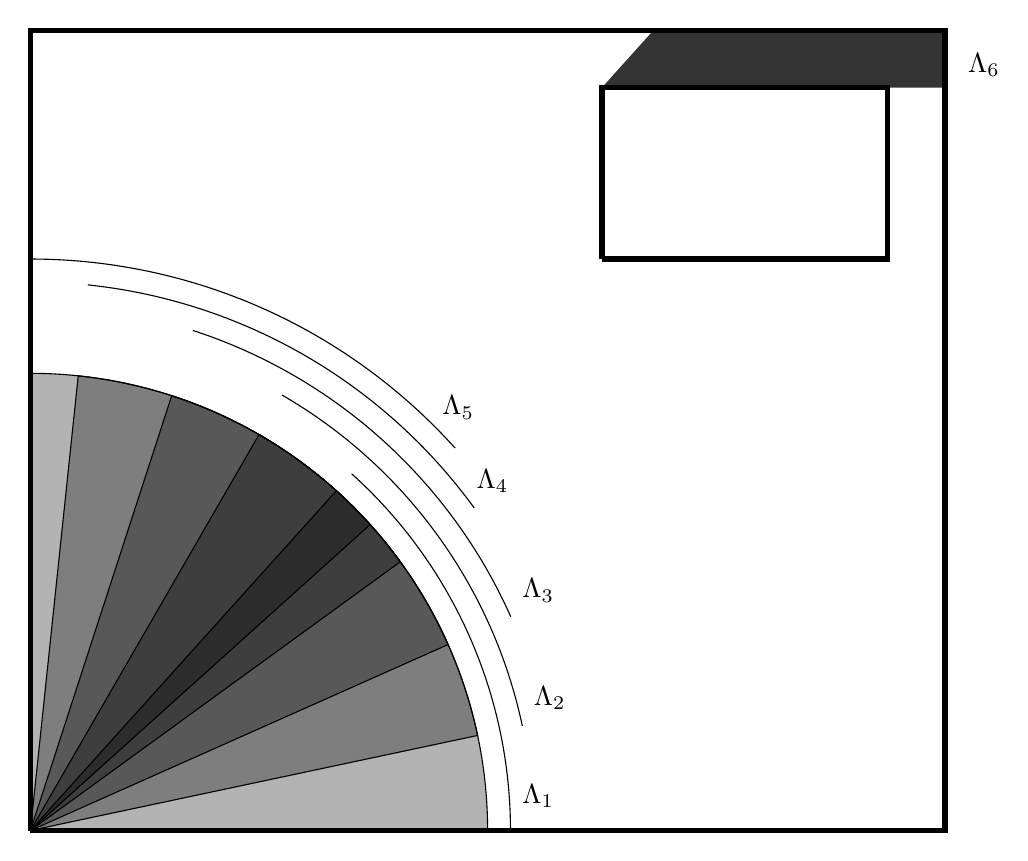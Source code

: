 % This file was created by matlab2tikz v0.4.0.
% Copyright (c) 2008--2013, Nico Schlömer <nico.schloemer@gmail.com>
% All rights reserved.
% 
% The latest updates can be retrieved from
%   http://www.mathworks.com/matlabcentral/fileexchange/22022-matlab2tikz
% where you can also make suggestions and rate matlab2tikz.
% 
% 
% 
\begin{tikzpicture}

\begin{axis}[%
width=5.086in,
height=5.459in,
scale only axis,
xmin=-300,
xmax=8600,
ymin=-1276.242,
ymax=8276.242,
hide axis,
axis x line*=bottom,
axis y line*=left
]
\addplot [
color=black,
solid,
line width=2.0pt,
forget plot
]
table[row sep=crcr]{
0 0\\
8000 0\\
8000 7000\\
0 7000\\
0 0\\
};
\addplot [
color=black,
solid,
line width=2.0pt,
forget plot
]
table[row sep=crcr]{
5000 5000\\
5000 6500\\
7500 6500\\
7500 5000\\
5000 5000\\
};
\addplot [
color=black,
solid,
forget plot
]
table[row sep=crcr]{
0 0\\
4000 0\\
3999.913 26.386\\
3999.652 52.771\\
3999.217 79.153\\
3998.608 105.532\\
3997.824 131.906\\
3996.867 158.275\\
3995.736 184.637\\
3994.431 210.991\\
3992.953 237.335\\
3991.3 263.669\\
3989.474 289.992\\
3987.474 316.302\\
3985.301 342.599\\
3982.955 368.88\\
3980.435 395.146\\
3977.741 421.394\\
3974.875 447.624\\
3971.836 473.834\\
3968.624 500.024\\
3965.239 526.192\\
3961.682 552.337\\
3957.952 578.458\\
3954.05 604.554\\
3949.976 630.624\\
3945.731 656.666\\
3941.313 682.68\\
3936.724 708.664\\
3931.964 734.617\\
3927.032 760.538\\
3921.93 786.426\\
3916.657 812.28\\
3911.214 838.098\\
3905.6 863.88\\
3899.816 889.624\\
3893.863 915.33\\
3887.741 940.996\\
3881.449 966.621\\
3874.988 992.204\\
3868.359 1017.743\\
3861.561 1043.239\\
3854.595 1068.689\\
3847.462 1094.092\\
3840.161 1119.448\\
3832.693 1144.755\\
3825.058 1170.012\\
3817.257 1195.219\\
3809.29 1220.373\\
3801.157 1245.475\\
3792.858 1270.522\\
3784.395 1295.514\\
3775.767 1320.449\\
3766.974 1345.327\\
3758.018 1370.147\\
3748.898 1394.906\\
3739.615 1419.606\\
3730.169 1444.243\\
3720.561 1468.818\\
3710.791 1493.328\\
3700.86 1517.774\\
3690.767 1542.153\\
3680.514 1566.466\\
3670.101 1590.71\\
3659.528 1614.885\\
3648.796 1638.99\\
3637.905 1663.024\\
3626.856 1686.985\\
3615.649 1710.873\\
3604.284 1734.686\\
3592.763 1758.424\\
3581.085 1782.085\\
3569.252 1805.669\\
3557.263 1829.174\\
3545.12 1852.6\\
3532.822 1875.945\\
3520.371 1899.208\\
3507.766 1922.389\\
3495.009 1945.486\\
3482.099 1968.498\\
3469.038 1991.425\\
3455.827 2014.265\\
3442.464 2037.017\\
3428.952 2059.681\\
3415.291 2082.255\\
3401.481 2104.739\\
3387.523 2127.131\\
3373.418 2149.43\\
3359.166 2171.636\\
3344.768 2193.748\\
3330.224 2215.763\\
3315.535 2237.683\\
3300.702 2259.505\\
3285.726 2281.229\\
3270.606 2302.854\\
3255.344 2324.378\\
3239.941 2345.801\\
3224.396 2367.122\\
3208.712 2388.34\\
3192.887 2409.455\\
3176.924 2430.464\\
3160.822 2451.368\\
3144.583 2472.165\\
3128.207 2492.854\\
3111.695 2513.435\\
3095.047 2533.906\\
3078.265 2554.268\\
3061.349 2574.518\\
3044.3 2594.656\\
3027.118 2614.681\\
3009.804 2634.592\\
2992.36 2654.389\\
2974.785 2674.07\\
2957.081 2693.635\\
2939.248 2713.083\\
2921.288 2732.413\\
2903.2 2751.623\\
2884.986 2770.714\\
2866.646 2789.685\\
2848.181 2808.534\\
2829.593 2827.261\\
2810.881 2845.865\\
2792.048 2864.345\\
2773.092 2882.7\\
2754.016 2900.93\\
2734.821 2919.034\\
2715.506 2937.01\\
2696.073 2954.859\\
2676.522 2972.579\\
0 0\\
};

\addplot [fill=black,opacity=3.0e-01,draw=none,forget plot] table[row sep=crcr]{
0 0\\
4000 0\\
3999.913 26.386\\
3999.652 52.771\\
3999.217 79.153\\
3998.608 105.532\\
3997.824 131.906\\
3996.867 158.275\\
3995.736 184.637\\
3994.431 210.991\\
3992.953 237.335\\
3991.3 263.669\\
3989.474 289.992\\
3987.474 316.302\\
3985.301 342.599\\
3982.955 368.88\\
3980.435 395.146\\
3977.741 421.394\\
3974.875 447.624\\
3971.836 473.834\\
3968.624 500.024\\
3965.239 526.192\\
3961.682 552.337\\
3957.952 578.458\\
3954.05 604.554\\
3949.976 630.624\\
3945.731 656.666\\
3941.313 682.68\\
3936.724 708.664\\
3931.964 734.617\\
3927.032 760.538\\
3921.93 786.426\\
3916.657 812.28\\
3911.214 838.098\\
3905.6 863.88\\
3899.816 889.624\\
3893.863 915.33\\
3887.741 940.996\\
3881.449 966.621\\
3874.988 992.204\\
3868.359 1017.743\\
3861.561 1043.239\\
3854.595 1068.689\\
3847.462 1094.092\\
3840.161 1119.448\\
3832.693 1144.755\\
3825.058 1170.012\\
3817.257 1195.219\\
3809.29 1220.373\\
3801.157 1245.475\\
3792.858 1270.522\\
3784.395 1295.514\\
3775.767 1320.449\\
3766.974 1345.327\\
3758.018 1370.147\\
3748.898 1394.906\\
3739.615 1419.606\\
3730.169 1444.243\\
3720.561 1468.818\\
3710.791 1493.328\\
3700.86 1517.774\\
3690.767 1542.153\\
3680.514 1566.466\\
3670.101 1590.71\\
3659.528 1614.885\\
3648.796 1638.99\\
3637.905 1663.024\\
3626.856 1686.985\\
3615.649 1710.873\\
3604.284 1734.686\\
3592.763 1758.424\\
3581.085 1782.085\\
3569.252 1805.669\\
3557.263 1829.174\\
3545.12 1852.6\\
3532.822 1875.945\\
3520.371 1899.208\\
3507.766 1922.389\\
3495.009 1945.486\\
3482.099 1968.498\\
3469.038 1991.425\\
3455.827 2014.265\\
3442.464 2037.017\\
3428.952 2059.681\\
3415.291 2082.255\\
3401.481 2104.739\\
3387.523 2127.131\\
3373.418 2149.43\\
3359.166 2171.636\\
3344.768 2193.748\\
3330.224 2215.763\\
3315.535 2237.683\\
3300.702 2259.505\\
3285.726 2281.229\\
3270.606 2302.854\\
3255.344 2324.378\\
3239.941 2345.801\\
3224.396 2367.122\\
3208.712 2388.34\\
3192.887 2409.455\\
3176.924 2430.464\\
3160.822 2451.368\\
3144.583 2472.165\\
3128.207 2492.854\\
3111.695 2513.435\\
3095.047 2533.906\\
3078.265 2554.268\\
3061.349 2574.518\\
3044.3 2594.656\\
3027.118 2614.681\\
3009.804 2634.592\\
2992.36 2654.389\\
2974.785 2674.07\\
2957.081 2693.635\\
2939.248 2713.083\\
2921.288 2732.413\\
2903.2 2751.623\\
2884.986 2770.714\\
2866.646 2789.685\\
2848.181 2808.534\\
2829.593 2827.261\\
2810.881 2845.865\\
2792.048 2864.345\\
2773.092 2882.7\\
2754.016 2900.93\\
2734.821 2919.034\\
2715.506 2937.01\\
2696.073 2954.859\\
2676.522 2972.579\\
0 0\\
};
\addplot [
color=black,
solid,
forget plot
]
table[row sep=crcr]{
4200 0\\
4199.909 27.705\\
4199.634 55.409\\
4199.178 83.111\\
4198.538 110.809\\
4197.716 138.502\\
4196.711 166.189\\
4195.523 193.869\\
4194.153 221.54\\
4192.6 249.202\\
4190.865 276.853\\
4188.948 304.492\\
4186.848 332.118\\
4184.566 359.729\\
4182.102 387.324\\
4179.456 414.903\\
4176.629 442.464\\
4173.619 470.005\\
4170.428 497.526\\
4167.055 525.025\\
4163.501 552.502\\
4159.766 579.954\\
4155.85 607.381\\
4151.753 634.782\\
4147.475 662.155\\
4143.017 689.499\\
4138.379 716.814\\
4133.56 744.097\\
4128.562 771.347\\
4123.384 798.565\\
4118.026 825.747\\
4112.49 852.894\\
4106.774 880.003\\
4100.88 907.074\\
4094.807 934.106\\
4088.556 961.097\\
4082.128 988.046\\
4075.521 1014.952\\
4068.737 1041.814\\
4061.777 1068.63\\
4054.639 1095.401\\
4047.325 1122.123\\
4039.835 1148.797\\
4032.169 1175.42\\
4024.328 1201.993\\
4016.311 1228.513\\
4008.12 1254.98\\
3999.754 1281.392\\
3991.215 1307.748\\
3982.501 1334.048\\
3973.615 1360.289\\
3964.555 1386.472\\
3955.323 1412.593\\
3945.919 1438.654\\
3936.343 1464.652\\
3926.596 1490.586\\
3916.678 1516.455\\
3906.589 1542.258\\
3896.331 1567.995\\
3885.903 1593.662\\
3875.306 1619.261\\
3864.54 1644.789\\
3853.606 1670.246\\
3842.504 1695.63\\
3831.236 1720.94\\
3819.8 1746.175\\
3808.198 1771.334\\
3796.431 1796.416\\
3784.498 1821.42\\
3772.401 1846.345\\
3760.14 1871.189\\
3747.715 1895.952\\
3735.127 1920.633\\
3722.376 1945.23\\
3709.463 1969.742\\
3696.389 1994.168\\
3683.154 2018.508\\
3669.759 2042.76\\
3656.204 2066.923\\
3642.49 2090.996\\
3628.618 2114.978\\
3614.588 2138.868\\
3600.4 2162.665\\
3586.056 2186.368\\
3571.555 2209.976\\
3556.9 2233.487\\
3542.089 2256.902\\
3527.124 2280.218\\
3512.006 2303.435\\
3496.735 2326.552\\
3481.312 2349.567\\
3465.738 2372.48\\
3450.012 2395.29\\
3434.137 2417.996\\
3418.112 2440.597\\
3401.938 2463.091\\
3385.616 2485.478\\
3369.147 2507.757\\
3352.532 2529.927\\
3335.77 2551.987\\
3318.863 2573.936\\
3301.812 2595.773\\
3284.617 2617.497\\
3267.28 2639.107\\
3249.8 2660.602\\
3232.179 2681.981\\
3214.417 2703.244\\
3196.515 2724.389\\
3178.474 2745.415\\
3160.295 2766.322\\
3141.978 2787.109\\
3123.525 2807.774\\
3104.935 2828.317\\
3086.211 2848.737\\
3067.352 2869.033\\
3048.36 2889.205\\
3029.235 2909.25\\
3009.978 2929.169\\
2990.59 2948.961\\
2971.073 2968.624\\
2951.426 2988.158\\
2931.65 3007.562\\
2911.747 3026.835\\
2891.717 3045.976\\
2871.562 3064.985\\
2851.281 3083.861\\
2830.876 3102.602\\
2810.349 3121.208\\
};
\addplot [
color=black,
solid,
forget plot
]
table[row sep=crcr]{
0 0\\
3912.59 831.647\\
3907.019 857.438\\
3901.278 883.192\\
3895.367 908.907\\
3889.287 934.583\\
3883.038 960.218\\
3876.619 985.812\\
3870.032 1011.362\\
3863.276 1036.869\\
3856.352 1062.33\\
3849.261 1087.746\\
3842.002 1113.114\\
3834.576 1138.433\\
3826.983 1163.703\\
3819.223 1188.922\\
3811.297 1214.09\\
3803.206 1239.204\\
3794.948 1264.265\\
3786.526 1289.271\\
3777.939 1314.221\\
3769.188 1339.113\\
3760.272 1363.947\\
3751.193 1388.722\\
3741.951 1413.437\\
3732.546 1438.089\\
3722.978 1462.68\\
3713.249 1487.207\\
3703.358 1511.669\\
3693.305 1536.065\\
3683.092 1560.394\\
3672.719 1584.656\\
3662.186 1608.848\\
3651.494 1632.971\\
3640.643 1657.022\\
3629.633 1681.001\\
3618.465 1704.908\\
3607.14 1728.74\\
3595.658 1752.496\\
3584.019 1776.177\\
3572.225 1799.78\\
3560.275 1823.305\\
3548.17 1846.751\\
3535.911 1870.116\\
3523.498 1893.4\\
3510.931 1916.601\\
3498.212 1939.719\\
3485.341 1962.753\\
3472.318 1985.701\\
3459.144 2008.563\\
3445.819 2031.337\\
3432.344 2054.024\\
3418.72 2076.62\\
3404.948 2099.126\\
3391.027 2121.541\\
3376.958 2143.864\\
3362.743 2166.093\\
3348.381 2188.229\\
3333.874 2210.268\\
3319.221 2232.212\\
3304.424 2254.059\\
3289.483 2275.807\\
3274.4 2297.457\\
3259.173 2319.006\\
3243.805 2340.455\\
3228.296 2361.802\\
3212.646 2383.046\\
3196.856 2404.186\\
3180.928 2425.222\\
3164.861 2446.152\\
3148.656 2466.975\\
3132.314 2487.692\\
3115.836 2508.3\\
3099.222 2528.799\\
3082.473 2549.188\\
3065.591 2569.466\\
3048.575 2589.632\\
3031.426 2609.685\\
3014.145 2629.625\\
2996.733 2649.451\\
2979.191 2669.161\\
2961.519 2688.755\\
2943.719 2708.232\\
2925.79 2727.591\\
2907.734 2746.832\\
2889.551 2765.953\\
2871.242 2784.954\\
2852.809 2803.833\\
2834.252 2822.591\\
2815.571 2841.225\\
2796.768 2859.736\\
2777.843 2878.123\\
2758.797 2896.384\\
2739.631 2914.519\\
2720.346 2932.528\\
2700.942 2950.409\\
2681.421 2968.161\\
2661.783 2985.785\\
2642.03 3003.278\\
2622.161 3020.641\\
2602.179 3037.872\\
2582.083 3054.971\\
2561.874 3071.937\\
2541.555 3088.77\\
2521.124 3105.468\\
2500.584 3122.031\\
2479.936 3138.458\\
2459.179 3154.749\\
2438.315 3170.902\\
2417.345 3186.917\\
2396.27 3202.794\\
2375.091 3218.531\\
2353.809 3234.128\\
2332.424 3249.585\\
2310.937 3264.9\\
2289.35 3280.073\\
2267.663 3295.103\\
2245.878 3309.99\\
2223.995 3324.733\\
2202.015 3339.331\\
2179.939 3353.784\\
2157.768 3368.091\\
2135.504 3382.251\\
2113.147 3396.264\\
2090.697 3410.13\\
2068.157 3423.847\\
2045.527 3437.415\\
2022.807 3450.833\\
2000 3464.102\\
0 0\\
};

\addplot [fill=black,opacity=3.0e-01,draw=none,forget plot] table[row sep=crcr]{
0 0\\
3912.59 831.647\\
3907.019 857.438\\
3901.278 883.192\\
3895.367 908.907\\
3889.287 934.583\\
3883.038 960.218\\
3876.619 985.812\\
3870.032 1011.362\\
3863.276 1036.869\\
3856.352 1062.33\\
3849.261 1087.746\\
3842.002 1113.114\\
3834.576 1138.433\\
3826.983 1163.703\\
3819.223 1188.922\\
3811.297 1214.09\\
3803.206 1239.204\\
3794.948 1264.265\\
3786.526 1289.271\\
3777.939 1314.221\\
3769.188 1339.113\\
3760.272 1363.947\\
3751.193 1388.722\\
3741.951 1413.437\\
3732.546 1438.089\\
3722.978 1462.68\\
3713.249 1487.207\\
3703.358 1511.669\\
3693.305 1536.065\\
3683.092 1560.394\\
3672.719 1584.656\\
3662.186 1608.848\\
3651.494 1632.971\\
3640.643 1657.022\\
3629.633 1681.001\\
3618.465 1704.908\\
3607.14 1728.74\\
3595.658 1752.496\\
3584.019 1776.177\\
3572.225 1799.78\\
3560.275 1823.305\\
3548.17 1846.751\\
3535.911 1870.116\\
3523.498 1893.4\\
3510.931 1916.601\\
3498.212 1939.719\\
3485.341 1962.753\\
3472.318 1985.701\\
3459.144 2008.563\\
3445.819 2031.337\\
3432.344 2054.024\\
3418.72 2076.62\\
3404.948 2099.126\\
3391.027 2121.541\\
3376.958 2143.864\\
3362.743 2166.093\\
3348.381 2188.229\\
3333.874 2210.268\\
3319.221 2232.212\\
3304.424 2254.059\\
3289.483 2275.807\\
3274.4 2297.457\\
3259.173 2319.006\\
3243.805 2340.455\\
3228.296 2361.802\\
3212.646 2383.046\\
3196.856 2404.186\\
3180.928 2425.222\\
3164.861 2446.152\\
3148.656 2466.975\\
3132.314 2487.692\\
3115.836 2508.3\\
3099.222 2528.799\\
3082.473 2549.188\\
3065.591 2569.466\\
3048.575 2589.632\\
3031.426 2609.685\\
3014.145 2629.625\\
2996.733 2649.451\\
2979.191 2669.161\\
2961.519 2688.755\\
2943.719 2708.232\\
2925.79 2727.591\\
2907.734 2746.832\\
2889.551 2765.953\\
2871.242 2784.954\\
2852.809 2803.833\\
2834.252 2822.591\\
2815.571 2841.225\\
2796.768 2859.736\\
2777.843 2878.123\\
2758.797 2896.384\\
2739.631 2914.519\\
2720.346 2932.528\\
2700.942 2950.409\\
2681.421 2968.161\\
2661.783 2985.785\\
2642.03 3003.278\\
2622.161 3020.641\\
2602.179 3037.872\\
2582.083 3054.971\\
2561.874 3071.937\\
2541.555 3088.77\\
2521.124 3105.468\\
2500.584 3122.031\\
2479.936 3138.458\\
2459.179 3154.749\\
2438.315 3170.902\\
2417.345 3186.917\\
2396.27 3202.794\\
2375.091 3218.531\\
2353.809 3234.128\\
2332.424 3249.585\\
2310.937 3264.9\\
2289.35 3280.073\\
2267.663 3295.103\\
2245.878 3309.99\\
2223.995 3324.733\\
2202.015 3339.331\\
2179.939 3353.784\\
2157.768 3368.091\\
2135.504 3382.251\\
2113.147 3396.264\\
2090.697 3410.13\\
2068.157 3423.847\\
2045.527 3437.415\\
2022.807 3450.833\\
2000 3464.102\\
0 0\\
};
\addplot [
color=black,
solid,
forget plot
]
table[row sep=crcr]{
4303.849 914.811\\
4297.721 943.182\\
4291.406 971.511\\
4284.904 999.798\\
4278.216 1028.042\\
4271.341 1056.24\\
4264.281 1084.393\\
4257.035 1112.499\\
4249.604 1140.556\\
4241.988 1168.564\\
4234.187 1196.52\\
4226.202 1224.425\\
4218.033 1252.276\\
4209.681 1280.073\\
4201.145 1307.814\\
4192.427 1335.499\\
4183.526 1363.125\\
4174.443 1390.692\\
4165.179 1418.198\\
4155.733 1445.643\\
4146.107 1473.024\\
4136.3 1500.342\\
4126.313 1527.594\\
4116.146 1554.78\\
4105.8 1581.898\\
4095.276 1608.948\\
4084.574 1635.927\\
4073.693 1662.835\\
4062.636 1689.671\\
4051.402 1716.434\\
4039.991 1743.121\\
4028.405 1769.733\\
4016.643 1796.268\\
4004.707 1822.724\\
3992.596 1849.102\\
3980.312 1875.398\\
3967.854 1901.614\\
3955.224 1927.746\\
3942.421 1953.795\\
3929.448 1979.758\\
3916.303 2005.636\\
3902.987 2031.426\\
3889.502 2057.127\\
3875.848 2082.74\\
3862.025 2108.261\\
3848.034 2133.691\\
3833.875 2159.028\\
3819.55 2184.271\\
3805.058 2209.419\\
3790.401 2234.471\\
3775.579 2259.426\\
3760.592 2284.282\\
3745.442 2309.039\\
3730.129 2333.696\\
3714.654 2358.251\\
3699.017 2382.703\\
3683.219 2407.051\\
3667.261 2431.295\\
3651.143 2455.433\\
3634.867 2479.465\\
3618.432 2503.388\\
3601.84 2527.202\\
3585.091 2550.907\\
3568.186 2574.5\\
3551.125 2597.982\\
3533.911 2621.35\\
3516.542 2644.604\\
3499.02 2667.744\\
3481.347 2690.767\\
3463.521 2713.673\\
3445.545 2736.461\\
3427.419 2759.13\\
3409.144 2781.679\\
3390.721 2804.106\\
3372.15 2826.412\\
3353.432 2848.595\\
3334.568 2870.654\\
3315.56 2892.588\\
3296.407 2914.396\\
3277.11 2936.077\\
3257.671 2957.631\\
3238.09 2979.055\\
3218.369 3000.351\\
3198.507 3021.515\\
3178.506 3042.548\\
3158.367 3063.449\\
3138.09 3084.216\\
3117.677 3104.85\\
3097.128 3125.348\\
3076.444 3145.71\\
3055.627 3165.935\\
3034.676 3186.023\\
3013.594 3205.971\\
2992.38 3225.781\\
2971.036 3245.45\\
2949.563 3264.977\\
2927.962 3284.363\\
2906.233 3303.606\\
2884.377 3322.705\\
2862.396 3341.659\\
2840.291 3360.468\\
2818.062 3379.131\\
2795.71 3397.647\\
2773.237 3416.015\\
2750.643 3434.234\\
2727.929 3452.304\\
2705.097 3470.223\\
2682.147 3487.992\\
2659.08 3505.609\\
2635.898 3523.073\\
2612.6 3540.384\\
2589.189 3557.541\\
2565.666 3574.543\\
2542.031 3591.39\\
2518.285 3608.08\\
2494.429 3624.613\\
2470.466 3640.989\\
2446.394 3657.206\\
2422.216 3673.264\\
2397.933 3689.162\\
2373.545 3704.9\\
2349.054 3720.476\\
2324.461 3735.891\\
2299.767 3751.143\\
2274.973 3766.231\\
2250.079 3781.156\\
2225.088 3795.917\\
2200 3810.512\\
};
\addplot [
color=black,
solid,
forget plot
]
table[row sep=crcr]{
0 0\\
3654.182 1626.947\\
3643.37 1651.016\\
3632.4 1675.013\\
3621.272 1698.938\\
3609.986 1722.789\\
3598.543 1746.564\\
3586.944 1770.264\\
3575.188 1793.887\\
3563.277 1817.431\\
3551.211 1840.897\\
3538.99 1864.282\\
3526.616 1887.586\\
3514.087 1910.809\\
3501.406 1933.948\\
3488.573 1957.002\\
3475.588 1979.972\\
3462.451 2002.856\\
3449.164 2025.652\\
3435.727 2048.36\\
3422.14 2070.979\\
3408.405 2093.508\\
3394.521 2115.946\\
3380.489 2138.292\\
3366.31 2160.545\\
3351.985 2182.704\\
3337.514 2204.767\\
3322.898 2226.735\\
3308.137 2248.606\\
3293.232 2270.379\\
3278.184 2292.054\\
3262.993 2313.628\\
3247.66 2335.102\\
3232.186 2356.475\\
3216.572 2377.744\\
3200.817 2398.911\\
3184.923 2419.972\\
3168.89 2440.929\\
3152.72 2461.779\\
3136.412 2482.523\\
3119.968 2503.158\\
3103.388 2523.684\\
3086.673 2544.101\\
3069.824 2564.407\\
3052.841 2584.601\\
3035.725 2604.683\\
3018.478 2624.651\\
3001.099 2644.505\\
2983.589 2664.244\\
2965.949 2683.867\\
2948.181 2703.374\\
2930.284 2722.763\\
2912.259 2742.033\\
2894.108 2761.184\\
2875.831 2780.215\\
2857.429 2799.125\\
2838.903 2817.913\\
2820.253 2836.578\\
2801.48 2855.12\\
2782.585 2873.538\\
2763.569 2891.831\\
2744.433 2909.997\\
2725.178 2928.038\\
2705.804 2945.951\\
2686.312 2963.735\\
2666.704 2981.391\\
2646.979 2998.917\\
2627.139 3016.312\\
2607.185 3033.577\\
2587.117 3050.709\\
2566.937 3067.708\\
2546.645 3084.574\\
2526.242 3101.306\\
2505.73 3117.903\\
2485.108 3134.364\\
2464.378 3150.689\\
2443.541 3166.876\\
2422.598 3182.926\\
2401.549 3198.838\\
2380.396 3214.61\\
2359.139 3230.242\\
2337.779 3245.734\\
2316.318 3261.084\\
2294.756 3276.293\\
2273.094 3291.359\\
2251.333 3306.282\\
2229.475 3321.061\\
2207.519 3335.695\\
2185.467 3350.184\\
2163.32 3364.528\\
2141.079 3378.725\\
2118.745 3392.775\\
2096.318 3406.677\\
2073.801 3420.431\\
2051.193 3434.037\\
2028.495 3447.493\\
2005.71 3460.799\\
1982.837 3473.954\\
1959.878 3486.958\\
1936.834 3499.811\\
1913.706 3512.511\\
1890.494 3525.058\\
1867.2 3537.452\\
1843.824 3549.692\\
1820.369 3561.777\\
1796.834 3573.708\\
1773.221 3585.483\\
1749.531 3597.102\\
1725.765 3608.564\\
1701.923 3619.87\\
1678.008 3631.018\\
1654.02 3642.008\\
1629.959 3652.839\\
1605.828 3663.512\\
1581.627 3674.025\\
1557.357 3684.378\\
1533.019 3694.571\\
1508.614 3704.603\\
1484.144 3714.474\\
1459.609 3724.183\\
1435.011 3733.73\\
1410.351 3743.115\\
1385.629 3752.337\\
1360.846 3761.396\\
1336.005 3770.291\\
1311.105 3779.022\\
1286.148 3787.588\\
1261.136 3795.99\\
1236.068 3804.226\\
0 0\\
};

\addplot [fill=black,opacity=3.0e-01,draw=none,forget plot] table[row sep=crcr]{
0 0\\
3654.182 1626.947\\
3643.37 1651.016\\
3632.4 1675.013\\
3621.272 1698.938\\
3609.986 1722.789\\
3598.543 1746.564\\
3586.944 1770.264\\
3575.188 1793.887\\
3563.277 1817.431\\
3551.211 1840.897\\
3538.99 1864.282\\
3526.616 1887.586\\
3514.087 1910.809\\
3501.406 1933.948\\
3488.573 1957.002\\
3475.588 1979.972\\
3462.451 2002.856\\
3449.164 2025.652\\
3435.727 2048.36\\
3422.14 2070.979\\
3408.405 2093.508\\
3394.521 2115.946\\
3380.489 2138.292\\
3366.31 2160.545\\
3351.985 2182.704\\
3337.514 2204.767\\
3322.898 2226.735\\
3308.137 2248.606\\
3293.232 2270.379\\
3278.184 2292.054\\
3262.993 2313.628\\
3247.66 2335.102\\
3232.186 2356.475\\
3216.572 2377.744\\
3200.817 2398.911\\
3184.923 2419.972\\
3168.89 2440.929\\
3152.72 2461.779\\
3136.412 2482.523\\
3119.968 2503.158\\
3103.388 2523.684\\
3086.673 2544.101\\
3069.824 2564.407\\
3052.841 2584.601\\
3035.725 2604.683\\
3018.478 2624.651\\
3001.099 2644.505\\
2983.589 2664.244\\
2965.949 2683.867\\
2948.181 2703.374\\
2930.284 2722.763\\
2912.259 2742.033\\
2894.108 2761.184\\
2875.831 2780.215\\
2857.429 2799.125\\
2838.903 2817.913\\
2820.253 2836.578\\
2801.48 2855.12\\
2782.585 2873.538\\
2763.569 2891.831\\
2744.433 2909.997\\
2725.178 2928.038\\
2705.804 2945.951\\
2686.312 2963.735\\
2666.704 2981.391\\
2646.979 2998.917\\
2627.139 3016.312\\
2607.185 3033.577\\
2587.117 3050.709\\
2566.937 3067.708\\
2546.645 3084.574\\
2526.242 3101.306\\
2505.73 3117.903\\
2485.108 3134.364\\
2464.378 3150.689\\
2443.541 3166.876\\
2422.598 3182.926\\
2401.549 3198.838\\
2380.396 3214.61\\
2359.139 3230.242\\
2337.779 3245.734\\
2316.318 3261.084\\
2294.756 3276.293\\
2273.094 3291.359\\
2251.333 3306.282\\
2229.475 3321.061\\
2207.519 3335.695\\
2185.467 3350.184\\
2163.32 3364.528\\
2141.079 3378.725\\
2118.745 3392.775\\
2096.318 3406.677\\
2073.801 3420.431\\
2051.193 3434.037\\
2028.495 3447.493\\
2005.71 3460.799\\
1982.837 3473.954\\
1959.878 3486.958\\
1936.834 3499.811\\
1913.706 3512.511\\
1890.494 3525.058\\
1867.2 3537.452\\
1843.824 3549.692\\
1820.369 3561.777\\
1796.834 3573.708\\
1773.221 3585.483\\
1749.531 3597.102\\
1725.765 3608.564\\
1701.923 3619.87\\
1678.008 3631.018\\
1654.02 3642.008\\
1629.959 3652.839\\
1605.828 3663.512\\
1581.627 3674.025\\
1557.357 3684.378\\
1533.019 3694.571\\
1508.614 3704.603\\
1484.144 3714.474\\
1459.609 3724.183\\
1435.011 3733.73\\
1410.351 3743.115\\
1385.629 3752.337\\
1360.846 3761.396\\
1336.005 3770.291\\
1311.105 3779.022\\
1286.148 3787.588\\
1261.136 3795.99\\
1236.068 3804.226\\
0 0\\
};
\addplot [
color=black,
solid,
forget plot
]
table[row sep=crcr]{
4202.309 1870.989\\
4189.876 1898.668\\
4177.26 1926.265\\
4164.463 1953.779\\
4151.484 1981.207\\
4138.325 2008.549\\
4124.985 2035.804\\
4111.466 2062.97\\
4097.769 2090.046\\
4083.893 2117.031\\
4069.839 2143.924\\
4055.608 2170.724\\
4041.201 2197.43\\
4026.617 2224.04\\
4011.859 2250.553\\
3996.926 2276.968\\
3981.819 2303.284\\
3966.539 2329.5\\
3951.086 2355.614\\
3935.461 2381.626\\
3919.665 2407.535\\
3903.699 2433.338\\
3887.562 2459.036\\
3871.257 2484.627\\
3854.783 2510.109\\
3838.141 2535.483\\
3821.332 2560.746\\
3804.357 2585.897\\
3787.217 2610.936\\
3769.911 2635.862\\
3752.442 2660.673\\
3734.809 2685.368\\
3717.014 2709.946\\
3699.057 2734.406\\
3680.939 2758.747\\
3662.661 2782.968\\
3644.224 2807.068\\
3625.628 2831.046\\
3606.874 2854.901\\
3587.963 2878.632\\
3568.896 2902.237\\
3549.674 2925.716\\
3530.297 2949.068\\
3510.767 2972.291\\
3491.084 2995.385\\
3471.249 3018.349\\
3451.263 3041.181\\
3431.127 3063.881\\
3410.842 3086.448\\
3390.408 3108.88\\
3369.826 3131.177\\
3349.098 3153.338\\
3328.225 3175.362\\
3307.206 3197.247\\
3286.044 3218.993\\
3264.738 3240.6\\
3243.29 3262.065\\
3221.702 3283.388\\
3199.973 3304.569\\
3178.105 3325.605\\
3156.098 3346.497\\
3133.955 3367.243\\
3111.675 3387.843\\
3089.259 3408.296\\
3066.709 3428.6\\
3044.026 3448.754\\
3021.21 3468.759\\
2998.263 3488.613\\
2975.185 3508.315\\
2951.978 3527.865\\
2928.642 3547.26\\
2905.179 3566.502\\
2881.589 3585.588\\
2857.874 3604.519\\
2834.035 3623.292\\
2810.072 3641.908\\
2785.987 3660.365\\
2761.781 3678.663\\
2737.455 3696.801\\
2713.01 3714.778\\
2688.446 3732.594\\
2663.766 3750.247\\
2638.969 3767.737\\
2614.058 3785.063\\
2589.033 3802.224\\
2563.896 3819.22\\
2538.647 3836.049\\
2513.287 3852.712\\
2487.818 3869.207\\
2462.241 3885.534\\
2436.556 3901.691\\
2410.766 3917.679\\
2384.871 3933.496\\
2358.872 3949.142\\
2332.77 3964.617\\
2306.567 3979.918\\
2280.263 3995.047\\
2253.86 4010.002\\
2227.359 4024.782\\
2200.761 4039.387\\
2174.068 4053.817\\
2147.28 4068.07\\
2120.398 4082.146\\
2093.424 4096.044\\
2066.359 4109.764\\
2039.204 4123.305\\
2011.961 4136.667\\
1984.629 4149.849\\
1957.212 4162.85\\
1929.709 4175.67\\
1902.122 4188.309\\
1874.453 4200.765\\
1846.702 4213.038\\
1818.871 4225.128\\
1790.96 4237.035\\
1762.972 4248.756\\
1734.906 4260.293\\
1706.766 4271.645\\
1678.551 4282.811\\
1650.263 4293.79\\
1621.903 4304.582\\
1593.473 4315.188\\
1564.973 4325.605\\
1536.405 4335.834\\
1507.771 4345.875\\
1479.07 4355.726\\
1450.306 4365.388\\
1421.478 4374.86\\
};
\addplot [
color=black,
solid,
forget plot
]
table[row sep=crcr]{
0 0\\
3236.068 2351.141\\
3220.488 2372.436\\
3204.769 2393.629\\
3188.909 2414.717\\
3172.911 2435.7\\
3156.775 2456.577\\
3140.502 2477.347\\
3124.092 2498.009\\
3107.546 2518.563\\
3090.865 2539.007\\
3074.049 2559.341\\
3057.099 2579.563\\
3040.017 2599.673\\
3022.802 2619.67\\
3005.456 2639.552\\
2987.978 2659.32\\
2970.371 2678.973\\
2952.635 2698.508\\
2934.77 2717.927\\
2916.777 2737.227\\
2898.658 2756.407\\
2880.412 2775.468\\
2862.041 2794.409\\
2843.546 2813.227\\
2824.927 2831.923\\
2806.184 2850.496\\
2787.32 2868.945\\
2768.335 2887.269\\
2749.229 2905.468\\
2730.003 2923.54\\
2710.659 2941.484\\
2691.196 2959.301\\
2671.617 2976.989\\
2651.921 2994.548\\
2632.11 3011.976\\
2612.184 3029.273\\
2592.145 3046.438\\
2571.993 3063.471\\
2551.728 3080.37\\
2531.353 3097.136\\
2510.868 3113.766\\
2490.274 3130.262\\
2469.571 3146.62\\
2448.76 3162.842\\
2427.844 3178.927\\
2406.821 3194.873\\
2385.694 3210.68\\
2364.463 3226.347\\
2343.129 3241.874\\
2321.693 3257.26\\
2300.156 3272.504\\
2278.519 3287.606\\
2256.783 3302.564\\
2234.948 3317.379\\
2213.017 3332.05\\
2190.989 3346.576\\
2168.866 3360.956\\
2146.648 3375.189\\
2124.337 3389.276\\
2101.933 3403.216\\
2079.438 3417.007\\
2056.853 3430.649\\
2034.178 3444.143\\
2011.415 3457.486\\
1988.564 3470.679\\
1965.626 3483.721\\
1942.603 3496.612\\
1919.496 3509.35\\
1896.304 3521.935\\
1873.031 3534.368\\
1849.676 3546.646\\
1826.24 3558.77\\
1802.725 3570.74\\
1779.132 3582.554\\
1755.461 3594.212\\
1731.713 3605.713\\
1707.891 3617.058\\
1683.994 3628.245\\
1660.023 3639.275\\
1635.981 3650.146\\
1611.867 3660.858\\
1587.683 3671.411\\
1563.431 3681.805\\
1539.11 3692.038\\
1514.722 3702.11\\
1490.268 3712.021\\
1465.749 3721.771\\
1441.167 3731.359\\
1416.522 3740.784\\
1391.815 3750.047\\
1367.047 3759.146\\
1342.221 3768.082\\
1317.335 3776.854\\
1292.393 3785.462\\
1267.394 3793.905\\
1242.34 3802.182\\
1217.232 3810.295\\
1192.071 3818.241\\
1166.858 3826.022\\
1141.594 3833.636\\
1116.281 3841.083\\
1090.919 3848.363\\
1065.51 3855.475\\
1040.054 3862.42\\
1014.553 3869.197\\
989.008 3875.805\\
963.42 3882.244\\
937.79 3888.515\\
912.119 3894.617\\
886.408 3900.549\\
860.659 3906.311\\
834.873 3911.903\\
809.05 3917.325\\
783.192 3922.577\\
757.299 3927.658\\
731.374 3932.568\\
705.417 3937.307\\
679.43 3941.875\\
653.412 3946.271\\
627.367 3950.495\\
601.294 3954.548\\
575.195 3958.428\\
549.07 3962.136\\
522.922 3965.672\\
496.751 3969.035\\
470.559 3972.225\\
444.346 3975.243\\
418.114 3978.088\\
0 0\\
};

\addplot [fill=black,opacity=3.0e-01,draw=none,forget plot] table[row sep=crcr]{
0 0\\
3236.068 2351.141\\
3220.488 2372.436\\
3204.769 2393.629\\
3188.909 2414.717\\
3172.911 2435.7\\
3156.775 2456.577\\
3140.502 2477.347\\
3124.092 2498.009\\
3107.546 2518.563\\
3090.865 2539.007\\
3074.049 2559.341\\
3057.099 2579.563\\
3040.017 2599.673\\
3022.802 2619.67\\
3005.456 2639.552\\
2987.978 2659.32\\
2970.371 2678.973\\
2952.635 2698.508\\
2934.77 2717.927\\
2916.777 2737.227\\
2898.658 2756.407\\
2880.412 2775.468\\
2862.041 2794.409\\
2843.546 2813.227\\
2824.927 2831.923\\
2806.184 2850.496\\
2787.32 2868.945\\
2768.335 2887.269\\
2749.229 2905.468\\
2730.003 2923.54\\
2710.659 2941.484\\
2691.196 2959.301\\
2671.617 2976.989\\
2651.921 2994.548\\
2632.11 3011.976\\
2612.184 3029.273\\
2592.145 3046.438\\
2571.993 3063.471\\
2551.728 3080.37\\
2531.353 3097.136\\
2510.868 3113.766\\
2490.274 3130.262\\
2469.571 3146.62\\
2448.76 3162.842\\
2427.844 3178.927\\
2406.821 3194.873\\
2385.694 3210.68\\
2364.463 3226.347\\
2343.129 3241.874\\
2321.693 3257.26\\
2300.156 3272.504\\
2278.519 3287.606\\
2256.783 3302.564\\
2234.948 3317.379\\
2213.017 3332.05\\
2190.989 3346.576\\
2168.866 3360.956\\
2146.648 3375.189\\
2124.337 3389.276\\
2101.933 3403.216\\
2079.438 3417.007\\
2056.853 3430.649\\
2034.178 3444.143\\
2011.415 3457.486\\
1988.564 3470.679\\
1965.626 3483.721\\
1942.603 3496.612\\
1919.496 3509.35\\
1896.304 3521.935\\
1873.031 3534.368\\
1849.676 3546.646\\
1826.24 3558.77\\
1802.725 3570.74\\
1779.132 3582.554\\
1755.461 3594.212\\
1731.713 3605.713\\
1707.891 3617.058\\
1683.994 3628.245\\
1660.023 3639.275\\
1635.981 3650.146\\
1611.867 3660.858\\
1587.683 3671.411\\
1563.431 3681.805\\
1539.11 3692.038\\
1514.722 3702.11\\
1490.268 3712.021\\
1465.749 3721.771\\
1441.167 3731.359\\
1416.522 3740.784\\
1391.815 3750.047\\
1367.047 3759.146\\
1342.221 3768.082\\
1317.335 3776.854\\
1292.393 3785.462\\
1267.394 3793.905\\
1242.34 3802.182\\
1217.232 3810.295\\
1192.071 3818.241\\
1166.858 3826.022\\
1141.594 3833.636\\
1116.281 3841.083\\
1090.919 3848.363\\
1065.51 3855.475\\
1040.054 3862.42\\
1014.553 3869.197\\
989.008 3875.805\\
963.42 3882.244\\
937.79 3888.515\\
912.119 3894.617\\
886.408 3900.549\\
860.659 3906.311\\
834.873 3911.903\\
809.05 3917.325\\
783.192 3922.577\\
757.299 3927.658\\
731.374 3932.568\\
705.417 3937.307\\
679.43 3941.875\\
653.412 3946.271\\
627.367 3950.495\\
601.294 3954.548\\
575.195 3958.428\\
549.07 3962.136\\
522.922 3965.672\\
496.751 3969.035\\
470.559 3972.225\\
444.346 3975.243\\
418.114 3978.088\\
0 0\\
};
\addplot [
color=black,
solid,
forget plot
]
table[row sep=crcr]{
3883.282 2821.369\\
3864.586 2846.924\\
3845.722 2872.354\\
3826.691 2897.66\\
3807.494 2922.84\\
3788.13 2947.892\\
3768.602 2972.816\\
3748.91 2997.611\\
3729.055 3022.276\\
3709.037 3046.808\\
3688.859 3071.209\\
3668.519 3095.475\\
3648.02 3119.607\\
3627.362 3143.603\\
3606.547 3167.463\\
3585.574 3191.184\\
3564.446 3214.767\\
3543.162 3238.21\\
3521.724 3261.512\\
3500.133 3284.672\\
3478.39 3307.689\\
3456.495 3330.562\\
3434.45 3353.29\\
3412.255 3375.873\\
3389.912 3398.308\\
3367.421 3420.595\\
3344.784 3442.734\\
3322.002 3464.723\\
3299.074 3486.561\\
3276.004 3508.248\\
3252.79 3529.781\\
3229.435 3551.161\\
3205.94 3572.387\\
3182.305 3593.457\\
3158.532 3614.371\\
3134.621 3635.128\\
3110.574 3655.726\\
3086.391 3676.165\\
3062.074 3696.444\\
3037.624 3716.563\\
3013.042 3736.52\\
2988.328 3756.314\\
2963.485 3775.945\\
2938.513 3795.411\\
2913.412 3814.712\\
2888.185 3833.847\\
2862.833 3852.816\\
2837.355 3871.617\\
2811.755 3890.249\\
2786.031 3908.712\\
2760.187 3927.005\\
2734.223 3945.127\\
2708.139 3963.077\\
2681.938 3980.855\\
2655.62 3998.46\\
2629.187 4015.891\\
2602.639 4033.147\\
2575.977 4050.227\\
2549.204 4067.131\\
2522.32 4083.859\\
2495.326 4100.408\\
2468.224 4116.779\\
2441.014 4132.971\\
2413.698 4148.984\\
2386.276 4164.815\\
2358.751 4180.466\\
2331.124 4195.934\\
2303.395 4211.22\\
2275.565 4226.323\\
2247.637 4241.241\\
2219.611 4255.976\\
2191.488 4270.525\\
2163.27 4284.888\\
2134.958 4299.064\\
2106.553 4313.054\\
2078.056 4326.856\\
2049.469 4340.47\\
2020.792 4353.895\\
1992.028 4367.13\\
1963.177 4380.175\\
1934.241 4393.03\\
1905.22 4405.694\\
1876.117 4418.166\\
1846.931 4430.445\\
1817.666 4442.532\\
1788.321 4454.425\\
1758.899 4466.125\\
1729.4 4477.631\\
1699.826 4488.941\\
1670.178 4500.056\\
1640.457 4510.976\\
1610.665 4521.699\\
1580.802 4532.225\\
1550.871 4542.554\\
1520.873 4552.686\\
1490.808 4562.619\\
1460.678 4572.354\\
1430.485 4581.89\\
1400.23 4591.226\\
1369.913 4600.363\\
1339.537 4609.299\\
1309.103 4618.035\\
1278.612 4626.57\\
1248.065 4634.904\\
1217.464 4643.036\\
1186.81 4650.966\\
1156.104 4658.693\\
1125.348 4666.218\\
1094.543 4673.54\\
1063.69 4680.658\\
1032.791 4687.573\\
1001.847 4694.284\\
970.86 4700.791\\
939.83 4707.092\\
908.759 4713.19\\
877.649 4719.082\\
846.501 4724.768\\
815.315 4730.25\\
784.095 4735.525\\
752.84 4740.594\\
721.552 4745.457\\
690.233 4750.113\\
658.884 4754.563\\
627.507 4758.806\\
596.102 4762.842\\
564.671 4766.67\\
533.215 4770.292\\
501.737 4773.705\\
};
\addplot [
color=black,
solid,
forget plot
]
table[row sep=crcr]{
0 0\\
2972.579 2676.522\\
2954.859 2696.073\\
2937.01 2715.506\\
2919.034 2734.821\\
2900.93 2754.016\\
2882.7 2773.092\\
2864.345 2792.048\\
2845.865 2810.881\\
2827.261 2829.593\\
2808.534 2848.181\\
2789.685 2866.646\\
2770.714 2884.986\\
2751.623 2903.2\\
2732.413 2921.288\\
2713.083 2939.248\\
2693.635 2957.081\\
2674.07 2974.785\\
2654.389 2992.36\\
2634.592 3009.804\\
2614.681 3027.118\\
2594.656 3044.3\\
2574.518 3061.349\\
2554.268 3078.265\\
2533.906 3095.047\\
2513.435 3111.695\\
2492.854 3128.207\\
2472.165 3144.583\\
2451.368 3160.822\\
2430.464 3176.924\\
2409.455 3192.887\\
2388.34 3208.712\\
2367.122 3224.396\\
2345.801 3239.941\\
2324.378 3255.344\\
2302.854 3270.606\\
2281.229 3285.726\\
2259.505 3300.702\\
2237.683 3315.535\\
2215.763 3330.224\\
2193.748 3344.768\\
2171.636 3359.166\\
2149.43 3373.418\\
2127.131 3387.523\\
2104.739 3401.481\\
2082.255 3415.291\\
2059.681 3428.952\\
2037.017 3442.464\\
2014.265 3455.827\\
1991.425 3469.038\\
1968.498 3482.099\\
1945.486 3495.009\\
1922.389 3507.766\\
1899.208 3520.371\\
1875.945 3532.822\\
1852.6 3545.12\\
1829.174 3557.263\\
1805.669 3569.252\\
1782.085 3581.085\\
1758.424 3592.763\\
1734.686 3604.284\\
1710.873 3615.649\\
1686.985 3626.856\\
1663.024 3637.905\\
1638.99 3648.796\\
1614.885 3659.528\\
1590.71 3670.101\\
1566.466 3680.514\\
1542.153 3690.767\\
1517.774 3700.86\\
1493.328 3710.791\\
1468.818 3720.561\\
1444.243 3730.169\\
1419.606 3739.615\\
1394.906 3748.898\\
1370.147 3758.018\\
1345.327 3766.974\\
1320.449 3775.767\\
1295.514 3784.395\\
1270.522 3792.858\\
1245.475 3801.157\\
1220.373 3809.29\\
1195.219 3817.257\\
1170.012 3825.058\\
1144.755 3832.693\\
1119.448 3840.161\\
1094.092 3847.462\\
1068.689 3854.595\\
1043.239 3861.561\\
1017.743 3868.359\\
992.204 3874.988\\
966.621 3881.449\\
940.996 3887.741\\
915.33 3893.863\\
889.624 3899.816\\
863.88 3905.6\\
838.098 3911.214\\
812.28 3916.657\\
786.426 3921.93\\
760.538 3927.032\\
734.617 3931.964\\
708.664 3936.724\\
682.68 3941.313\\
656.666 3945.731\\
630.624 3949.976\\
604.554 3954.05\\
578.458 3957.952\\
552.337 3961.682\\
526.192 3965.239\\
500.024 3968.624\\
473.834 3971.836\\
447.624 3974.875\\
421.394 3977.741\\
395.146 3980.435\\
368.88 3982.955\\
342.599 3985.301\\
316.302 3987.474\\
289.992 3989.474\\
263.669 3991.3\\
237.335 3992.953\\
210.991 3994.431\\
184.637 3995.736\\
158.275 3996.867\\
131.906 3997.824\\
105.532 3998.608\\
79.153 3999.217\\
52.771 3999.652\\
26.386 3999.913\\
2.449e-13 4000\\
0 0\\
};

\addplot [fill=black,opacity=3.0e-01,draw=none,forget plot] table[row sep=crcr]{
0 0\\
2972.579 2676.522\\
2954.859 2696.073\\
2937.01 2715.506\\
2919.034 2734.821\\
2900.93 2754.016\\
2882.7 2773.092\\
2864.345 2792.048\\
2845.865 2810.881\\
2827.261 2829.593\\
2808.534 2848.181\\
2789.685 2866.646\\
2770.714 2884.986\\
2751.623 2903.2\\
2732.413 2921.288\\
2713.083 2939.248\\
2693.635 2957.081\\
2674.07 2974.785\\
2654.389 2992.36\\
2634.592 3009.804\\
2614.681 3027.118\\
2594.656 3044.3\\
2574.518 3061.349\\
2554.268 3078.265\\
2533.906 3095.047\\
2513.435 3111.695\\
2492.854 3128.207\\
2472.165 3144.583\\
2451.368 3160.822\\
2430.464 3176.924\\
2409.455 3192.887\\
2388.34 3208.712\\
2367.122 3224.396\\
2345.801 3239.941\\
2324.378 3255.344\\
2302.854 3270.606\\
2281.229 3285.726\\
2259.505 3300.702\\
2237.683 3315.535\\
2215.763 3330.224\\
2193.748 3344.768\\
2171.636 3359.166\\
2149.43 3373.418\\
2127.131 3387.523\\
2104.739 3401.481\\
2082.255 3415.291\\
2059.681 3428.952\\
2037.017 3442.464\\
2014.265 3455.827\\
1991.425 3469.038\\
1968.498 3482.099\\
1945.486 3495.009\\
1922.389 3507.766\\
1899.208 3520.371\\
1875.945 3532.822\\
1852.6 3545.12\\
1829.174 3557.263\\
1805.669 3569.252\\
1782.085 3581.085\\
1758.424 3592.763\\
1734.686 3604.284\\
1710.873 3615.649\\
1686.985 3626.856\\
1663.024 3637.905\\
1638.99 3648.796\\
1614.885 3659.528\\
1590.71 3670.101\\
1566.466 3680.514\\
1542.153 3690.767\\
1517.774 3700.86\\
1493.328 3710.791\\
1468.818 3720.561\\
1444.243 3730.169\\
1419.606 3739.615\\
1394.906 3748.898\\
1370.147 3758.018\\
1345.327 3766.974\\
1320.449 3775.767\\
1295.514 3784.395\\
1270.522 3792.858\\
1245.475 3801.157\\
1220.373 3809.29\\
1195.219 3817.257\\
1170.012 3825.058\\
1144.755 3832.693\\
1119.448 3840.161\\
1094.092 3847.462\\
1068.689 3854.595\\
1043.239 3861.561\\
1017.743 3868.359\\
992.204 3874.988\\
966.621 3881.449\\
940.996 3887.741\\
915.33 3893.863\\
889.624 3899.816\\
863.88 3905.6\\
838.098 3911.214\\
812.28 3916.657\\
786.426 3921.93\\
760.538 3927.032\\
734.617 3931.964\\
708.664 3936.724\\
682.68 3941.313\\
656.666 3945.731\\
630.624 3949.976\\
604.554 3954.05\\
578.458 3957.952\\
552.337 3961.682\\
526.192 3965.239\\
500.024 3968.624\\
473.834 3971.836\\
447.624 3974.875\\
421.394 3977.741\\
395.146 3980.435\\
368.88 3982.955\\
342.599 3985.301\\
316.302 3987.474\\
289.992 3989.474\\
263.669 3991.3\\
237.335 3992.953\\
210.991 3994.431\\
184.637 3995.736\\
158.275 3996.867\\
131.906 3997.824\\
105.532 3998.608\\
79.153 3999.217\\
52.771 3999.652\\
26.386 3999.913\\
2.449e-13 4000\\
0 0\\
};
\addplot [
color=black,
solid,
forget plot
]
table[row sep=crcr]{
3715.724 3345.653\\
3693.574 3370.091\\
3671.263 3394.382\\
3648.792 3418.526\\
3626.162 3442.52\\
3603.375 3466.365\\
3580.431 3490.06\\
3557.331 3513.602\\
3534.076 3536.991\\
3510.667 3560.227\\
3487.106 3583.307\\
3463.393 3606.232\\
3439.529 3629.0\\
3415.516 3651.609\\
3391.354 3674.06\\
3367.044 3696.351\\
3342.588 3718.482\\
3317.986 3740.45\\
3293.24 3762.256\\
3268.351 3783.897\\
3243.32 3805.375\\
3218.147 3826.686\\
3192.834 3847.832\\
3167.383 3868.809\\
3141.793 3889.619\\
3116.067 3910.259\\
3090.206 3930.729\\
3064.209 3951.028\\
3038.08 3971.155\\
3011.818 3991.109\\
2985.426 4010.89\\
2958.903 4030.496\\
2932.251 4049.926\\
2905.472 4069.181\\
2878.567 4088.258\\
2851.536 4107.157\\
2824.381 4125.878\\
2797.104 4144.419\\
2769.704 4162.78\\
2742.184 4180.96\\
2714.545 4198.958\\
2686.788 4216.773\\
2658.914 4234.404\\
2630.924 4251.852\\
2602.819 4269.114\\
2574.601 4286.19\\
2546.272 4303.08\\
2517.831 4319.783\\
2489.281 4336.298\\
2460.623 4352.624\\
2431.857 4368.761\\
2402.986 4384.707\\
2374.01 4400.463\\
2344.931 4416.028\\
2315.749 4431.4\\
2286.467 4446.579\\
2257.086 4461.565\\
2227.606 4476.357\\
2198.03 4490.954\\
2168.357 4505.355\\
2138.591 4519.561\\
2108.731 4533.57\\
2078.78 4547.381\\
2048.738 4560.995\\
2018.607 4574.41\\
1988.388 4587.626\\
1958.082 4600.643\\
1927.692 4613.459\\
1897.217 4626.075\\
1866.66 4638.489\\
1836.022 4650.701\\
1805.304 4662.711\\
1774.507 4674.519\\
1743.633 4686.122\\
1712.683 4697.522\\
1681.659 4708.718\\
1650.561 4719.708\\
1619.392 4730.494\\
1588.152 4741.073\\
1556.843 4751.446\\
1525.467 4761.612\\
1494.024 4771.571\\
1462.516 4781.323\\
1430.944 4790.866\\
1399.31 4800.201\\
1367.615 4809.327\\
1335.861 4818.244\\
1304.048 4826.951\\
1272.179 4835.448\\
1240.255 4843.735\\
1208.276 4851.811\\
1176.245 4859.676\\
1144.163 4867.329\\
1112.03 4874.771\\
1079.85 4882.0\\
1047.622 4889.017\\
1015.349 4895.821\\
983.032 4902.412\\
950.672 4908.79\\
918.271 4914.955\\
885.829 4920.905\\
853.35 4926.641\\
820.833 4932.163\\
788.28 4937.47\\
755.693 4942.563\\
723.073 4947.44\\
690.421 4952.102\\
657.74 4956.549\\
625.03 4960.78\\
592.293 4964.795\\
559.53 4968.594\\
526.742 4972.177\\
493.932 4975.543\\
461.1 4978.693\\
428.248 4981.627\\
395.378 4984.343\\
362.49 4986.843\\
329.587 4989.125\\
296.669 4991.191\\
263.738 4993.039\\
230.796 4994.67\\
197.844 4996.084\\
164.883 4997.281\\
131.915 4998.26\\
98.941 4999.021\\
65.963 4999.565\\
32.982 4999.891\\
3.062e-13 5000\\
};

\addplot [fill=black,opacity=8.0e-01,draw=none,forget plot] table[row sep=crcr]{
5450 7000\\
5000 6500\\
7500 6500\\
8000 6500\\
8000 7000\\
5450 7000\\
};
\node[right, inner sep=0mm, text=black]
at (axis cs:8200,6700,0) {$\Lambda_6$};
\node[right, inner sep=0mm, text=black]
at (axis cs:3600,3700,0) {$\Lambda_5$};
\node[right, inner sep=0mm, text=black]
at (axis cs:3900,3060,0) {$\Lambda_4$};
\node[right, inner sep=0mm, text=black]
at (axis cs:4300,2100,0) {$\Lambda_3$};
\node[right, inner sep=0mm, text=black]
at (axis cs:4400,1160,0) {$\Lambda_2$};
\node[right, inner sep=0mm, text=black]
at (axis cs:4300,300,0) {$\Lambda_1$};
\end{axis}
\end{tikzpicture}%